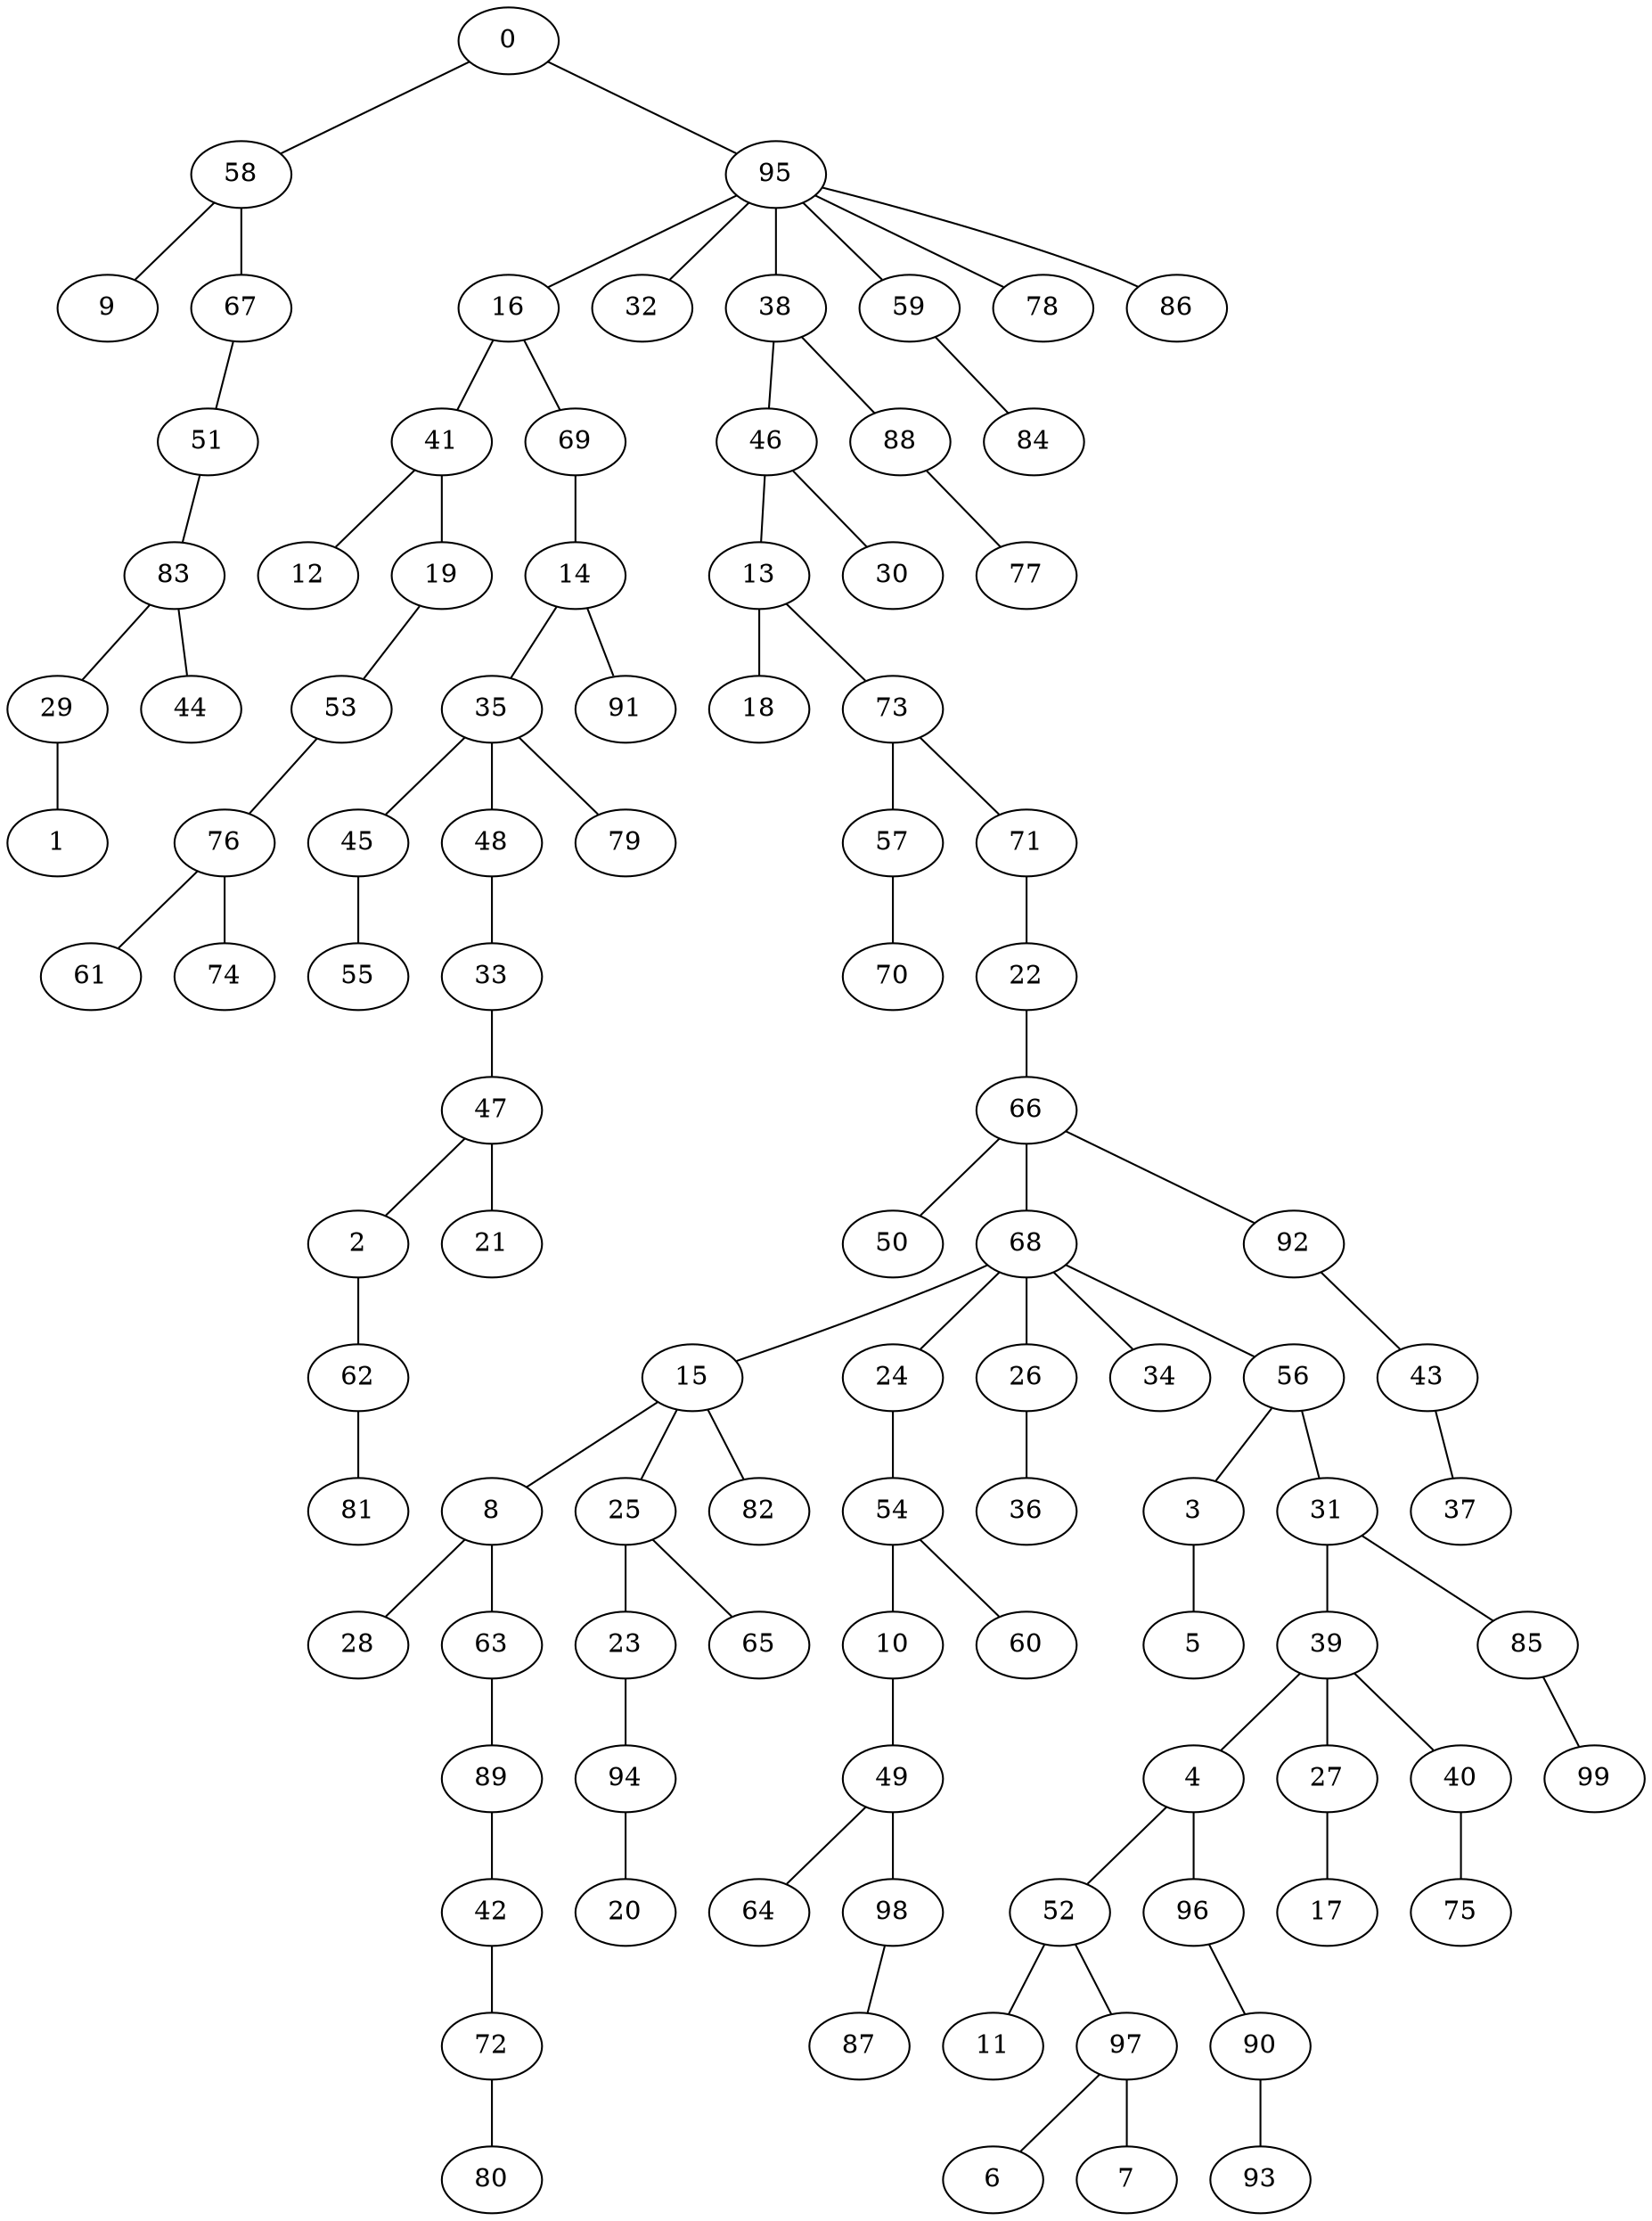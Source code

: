 strict graph "" {
	0 -- 58;
	0 -- 95;
	58 -- 9;
	58 -- 67;
	95 -- 16;
	95 -- 32;
	95 -- 38;
	95 -- 59;
	95 -- 78;
	95 -- 86;
	16 -- 41;
	16 -- 69;
	38 -- 46;
	38 -- 88;
	59 -- 84;
	46 -- 13;
	46 -- 30;
	88 -- 77;
	13 -- 18;
	13 -- 73;
	73 -- 57;
	73 -- 71;
	57 -- 70;
	71 -- 22;
	22 -- 66;
	66 -- 50;
	66 -- 68;
	66 -- 92;
	68 -- 15;
	68 -- 24;
	68 -- 26;
	68 -- 34;
	68 -- 56;
	92 -- 43;
	43 -- 37;
	15 -- 8;
	15 -- 25;
	15 -- 82;
	24 -- 54;
	26 -- 36;
	56 -- 3;
	56 -- 31;
	3 -- 5;
	31 -- 39;
	31 -- 85;
	39 -- 4;
	39 -- 27;
	39 -- 40;
	85 -- 99;
	4 -- 52;
	4 -- 96;
	27 -- 17;
	40 -- 75;
	52 -- 11;
	52 -- 97;
	96 -- 90;
	90 -- 93;
	97 -- 6;
	97 -- 7;
	54 -- 10;
	54 -- 60;
	10 -- 49;
	49 -- 64;
	49 -- 98;
	98 -- 87;
	8 -- 28;
	8 -- 63;
	25 -- 23;
	25 -- 65;
	23 -- 94;
	94 -- 20;
	63 -- 89;
	89 -- 42;
	42 -- 72;
	72 -- 80;
	41 -- 12;
	41 -- 19;
	69 -- 14;
	14 -- 35;
	14 -- 91;
	35 -- 45;
	35 -- 48;
	35 -- 79;
	45 -- 55;
	48 -- 33;
	33 -- 47;
	47 -- 2;
	47 -- 21;
	2 -- 62;
	62 -- 81;
	19 -- 53;
	53 -- 76;
	76 -- 61;
	76 -- 74;
	67 -- 51;
	51 -- 83;
	83 -- 29;
	83 -- 44;
	29 -- 1;
}
